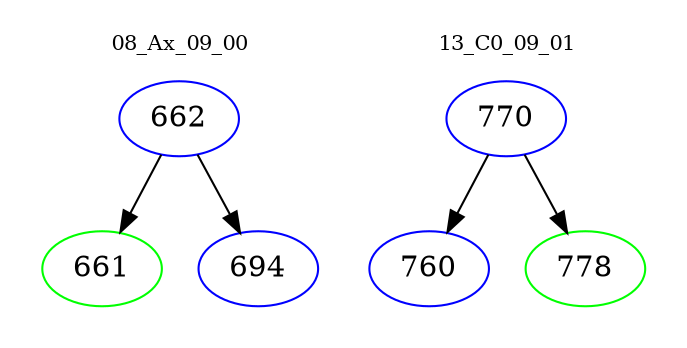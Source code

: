 digraph{
subgraph cluster_0 {
color = white
label = "08_Ax_09_00";
fontsize=10;
T0_662 [label="662", color="blue"]
T0_662 -> T0_661 [color="black"]
T0_661 [label="661", color="green"]
T0_662 -> T0_694 [color="black"]
T0_694 [label="694", color="blue"]
}
subgraph cluster_1 {
color = white
label = "13_C0_09_01";
fontsize=10;
T1_770 [label="770", color="blue"]
T1_770 -> T1_760 [color="black"]
T1_760 [label="760", color="blue"]
T1_770 -> T1_778 [color="black"]
T1_778 [label="778", color="green"]
}
}
